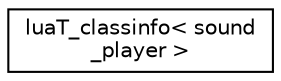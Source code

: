 digraph "Graphical Class Hierarchy"
{
 // LATEX_PDF_SIZE
  edge [fontname="Helvetica",fontsize="10",labelfontname="Helvetica",labelfontsize="10"];
  node [fontname="Helvetica",fontsize="10",shape=record];
  rankdir="LR";
  Node0 [label="luaT_classinfo\< sound\l_player \>",height=0.2,width=0.4,color="black", fillcolor="white", style="filled",URL="$structluaT__classinfo_3_01sound__player_01_4.html",tooltip=" "];
}

